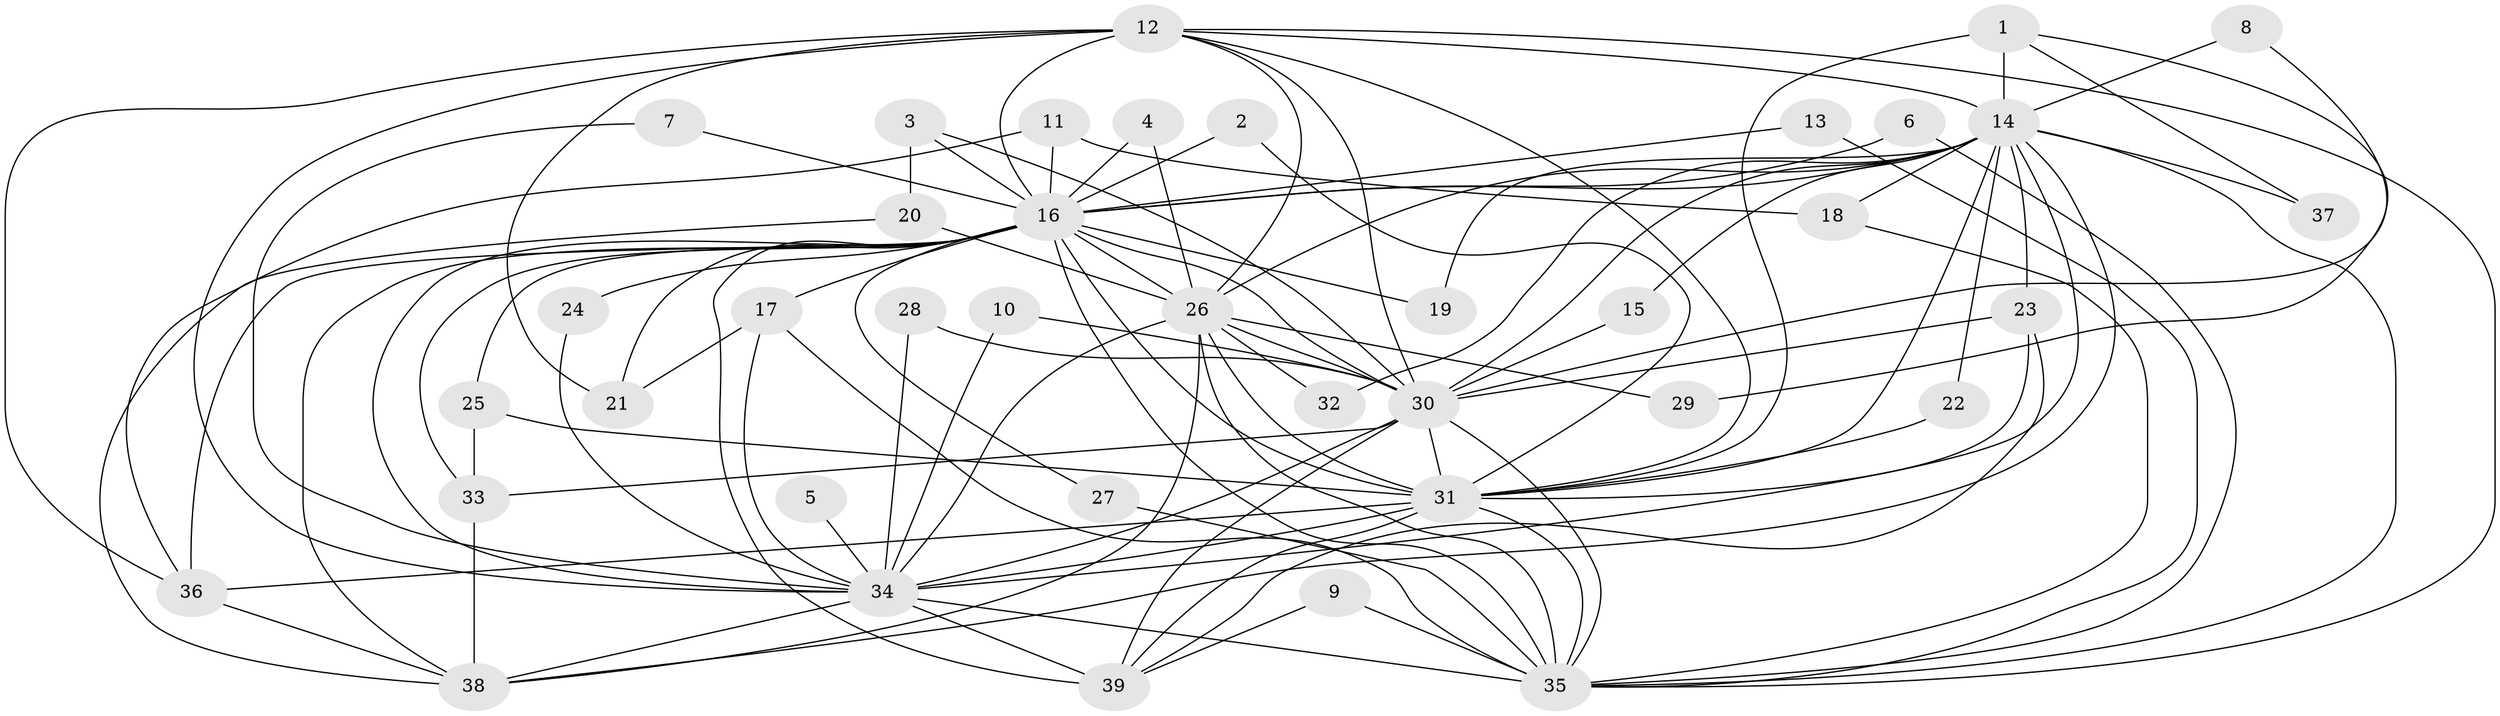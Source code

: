 // original degree distribution, {24: 0.01282051282051282, 22: 0.02564102564102564, 14: 0.01282051282051282, 17: 0.02564102564102564, 21: 0.02564102564102564, 13: 0.01282051282051282, 16: 0.01282051282051282, 5: 0.038461538461538464, 2: 0.5641025641025641, 4: 0.11538461538461539, 3: 0.15384615384615385}
// Generated by graph-tools (version 1.1) at 2025/49/03/09/25 03:49:31]
// undirected, 39 vertices, 103 edges
graph export_dot {
graph [start="1"]
  node [color=gray90,style=filled];
  1;
  2;
  3;
  4;
  5;
  6;
  7;
  8;
  9;
  10;
  11;
  12;
  13;
  14;
  15;
  16;
  17;
  18;
  19;
  20;
  21;
  22;
  23;
  24;
  25;
  26;
  27;
  28;
  29;
  30;
  31;
  32;
  33;
  34;
  35;
  36;
  37;
  38;
  39;
  1 -- 14 [weight=2.0];
  1 -- 29 [weight=1.0];
  1 -- 31 [weight=1.0];
  1 -- 37 [weight=1.0];
  2 -- 16 [weight=1.0];
  2 -- 31 [weight=1.0];
  3 -- 16 [weight=1.0];
  3 -- 20 [weight=1.0];
  3 -- 30 [weight=1.0];
  4 -- 16 [weight=1.0];
  4 -- 26 [weight=1.0];
  5 -- 34 [weight=1.0];
  6 -- 16 [weight=1.0];
  6 -- 35 [weight=1.0];
  7 -- 16 [weight=1.0];
  7 -- 34 [weight=1.0];
  8 -- 14 [weight=1.0];
  8 -- 30 [weight=1.0];
  9 -- 35 [weight=1.0];
  9 -- 39 [weight=1.0];
  10 -- 30 [weight=1.0];
  10 -- 34 [weight=1.0];
  11 -- 16 [weight=1.0];
  11 -- 18 [weight=1.0];
  11 -- 36 [weight=1.0];
  12 -- 14 [weight=1.0];
  12 -- 16 [weight=2.0];
  12 -- 21 [weight=1.0];
  12 -- 26 [weight=1.0];
  12 -- 30 [weight=2.0];
  12 -- 31 [weight=1.0];
  12 -- 34 [weight=2.0];
  12 -- 35 [weight=1.0];
  12 -- 36 [weight=1.0];
  13 -- 16 [weight=1.0];
  13 -- 35 [weight=1.0];
  14 -- 15 [weight=1.0];
  14 -- 16 [weight=3.0];
  14 -- 18 [weight=2.0];
  14 -- 19 [weight=1.0];
  14 -- 22 [weight=1.0];
  14 -- 23 [weight=1.0];
  14 -- 26 [weight=1.0];
  14 -- 30 [weight=1.0];
  14 -- 31 [weight=2.0];
  14 -- 32 [weight=1.0];
  14 -- 34 [weight=2.0];
  14 -- 35 [weight=1.0];
  14 -- 37 [weight=1.0];
  14 -- 38 [weight=1.0];
  15 -- 30 [weight=2.0];
  16 -- 17 [weight=1.0];
  16 -- 19 [weight=1.0];
  16 -- 21 [weight=1.0];
  16 -- 24 [weight=2.0];
  16 -- 25 [weight=1.0];
  16 -- 26 [weight=4.0];
  16 -- 27 [weight=1.0];
  16 -- 30 [weight=2.0];
  16 -- 31 [weight=2.0];
  16 -- 33 [weight=1.0];
  16 -- 34 [weight=5.0];
  16 -- 35 [weight=3.0];
  16 -- 36 [weight=1.0];
  16 -- 38 [weight=1.0];
  16 -- 39 [weight=1.0];
  17 -- 21 [weight=1.0];
  17 -- 34 [weight=1.0];
  17 -- 35 [weight=1.0];
  18 -- 35 [weight=1.0];
  20 -- 26 [weight=1.0];
  20 -- 38 [weight=1.0];
  22 -- 31 [weight=2.0];
  23 -- 30 [weight=1.0];
  23 -- 31 [weight=1.0];
  23 -- 39 [weight=1.0];
  24 -- 34 [weight=1.0];
  25 -- 31 [weight=2.0];
  25 -- 33 [weight=1.0];
  26 -- 29 [weight=1.0];
  26 -- 30 [weight=1.0];
  26 -- 31 [weight=1.0];
  26 -- 32 [weight=1.0];
  26 -- 34 [weight=2.0];
  26 -- 35 [weight=1.0];
  26 -- 38 [weight=1.0];
  27 -- 35 [weight=1.0];
  28 -- 30 [weight=1.0];
  28 -- 34 [weight=1.0];
  30 -- 31 [weight=2.0];
  30 -- 33 [weight=1.0];
  30 -- 34 [weight=2.0];
  30 -- 35 [weight=2.0];
  30 -- 39 [weight=2.0];
  31 -- 34 [weight=2.0];
  31 -- 35 [weight=1.0];
  31 -- 36 [weight=2.0];
  31 -- 39 [weight=1.0];
  33 -- 38 [weight=1.0];
  34 -- 35 [weight=2.0];
  34 -- 38 [weight=1.0];
  34 -- 39 [weight=1.0];
  36 -- 38 [weight=1.0];
}
